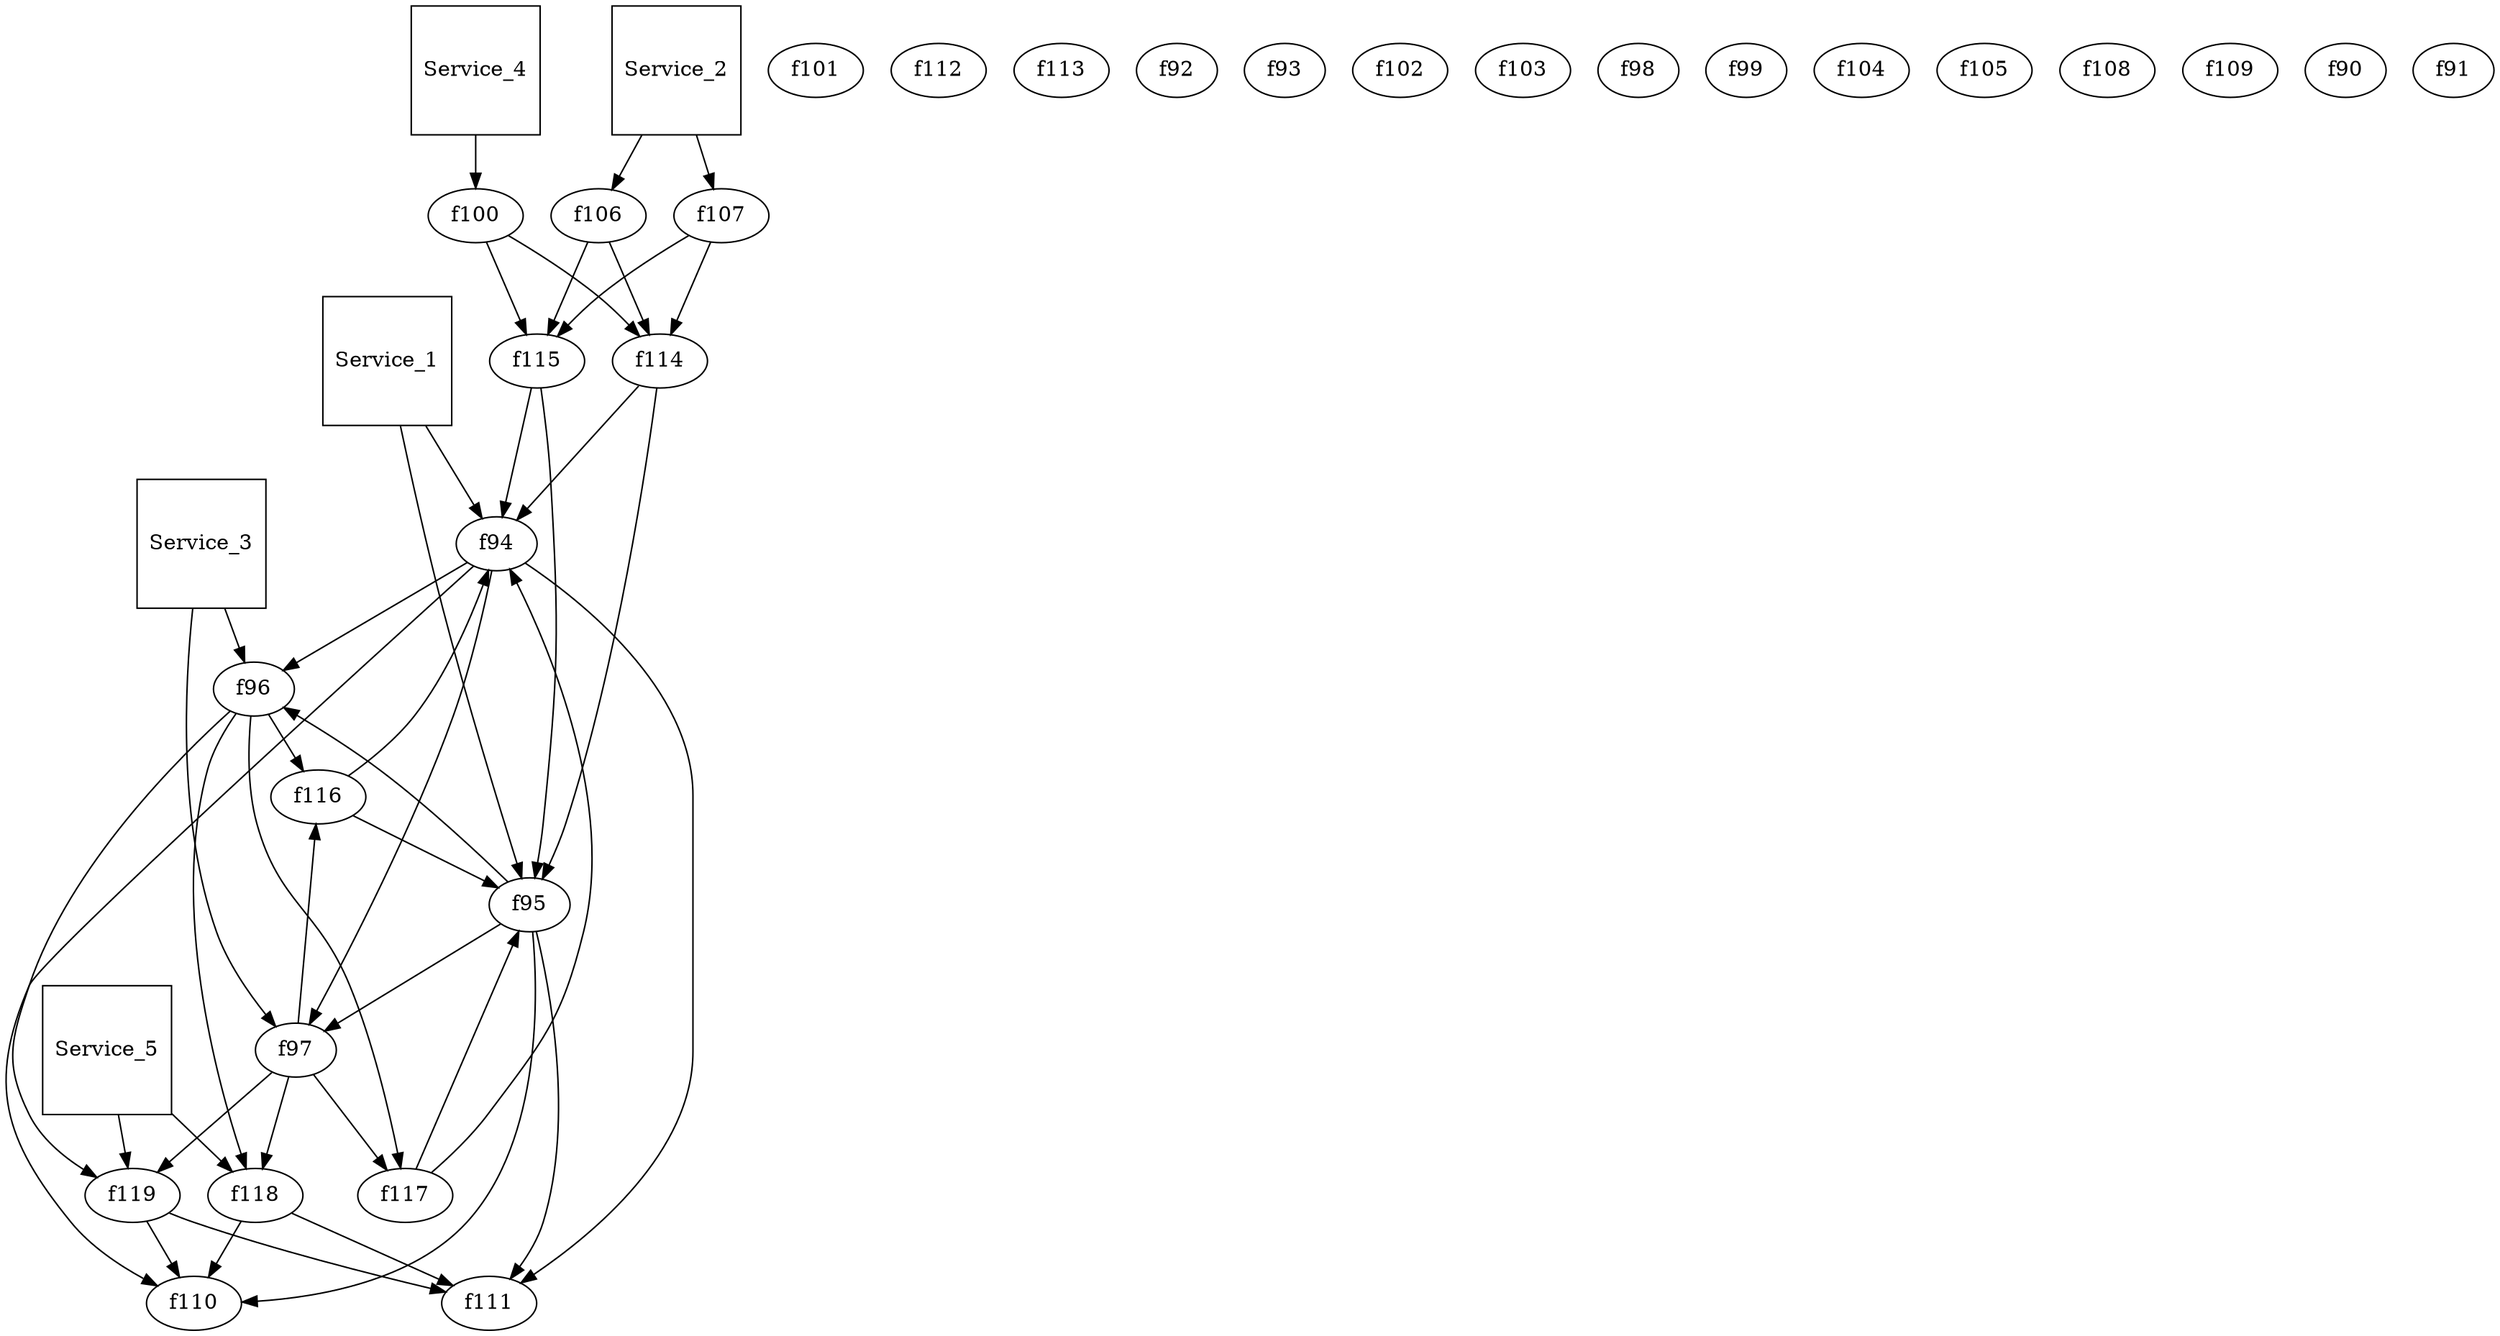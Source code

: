 digraph System{
	f100 ; 	f101 ; 
	f112 ; 	f113 ; 
	f92 ; 	f93 ; 
	f102 ; 	f103 ; 
	f118 ; 	f119 ; 
	f98 ; 	f99 ; 
	f114 ; 	f115 ; 
	f94 ; 	f95 ; 
	f116 ; 	f117 ; 
	f104 ; 	f105 ; 
	f108 ; 	f109 ; 
	f96 ; 	f97 ; 
	f110 ; 	f111 ; 
	f90 ; 	f91 ; 
	f106 ; 	f107 ; 
Service_1[shape=square];
 Service_1->f94; Service_1->f95; f94 -> f96 -> f118;
f94 ->f97; f95 ->f97; f95 ->f96; f96 ->f119; f97 ->f119; f97 ->f118; 
Service_2[shape=square];
 Service_2->f106; Service_2->f107; f106 -> f114 -> f94;
f106 ->f115; f107 ->f115; f107 ->f114; f114 ->f95; f115 ->f95; f115 ->f94; 
Service_3[shape=square];
 Service_3->f96; Service_3->f97; f96 -> f116 -> f94 -> f110;
f96 ->f117; f97 ->f117; f97 ->f116; f116 ->f95; f117 ->f95; f117 ->f94; f94 ->f111; f95 ->f111; f95 ->f110; 
Service_4[shape=square];
 Service_4->f100; f100 -> f114;
f100 ->f115; 
Service_5[shape=square];
 Service_5->f118; Service_5->f119; f118 -> f110;
f118 ->f111; f119 ->f111; f119 ->f110; 
}